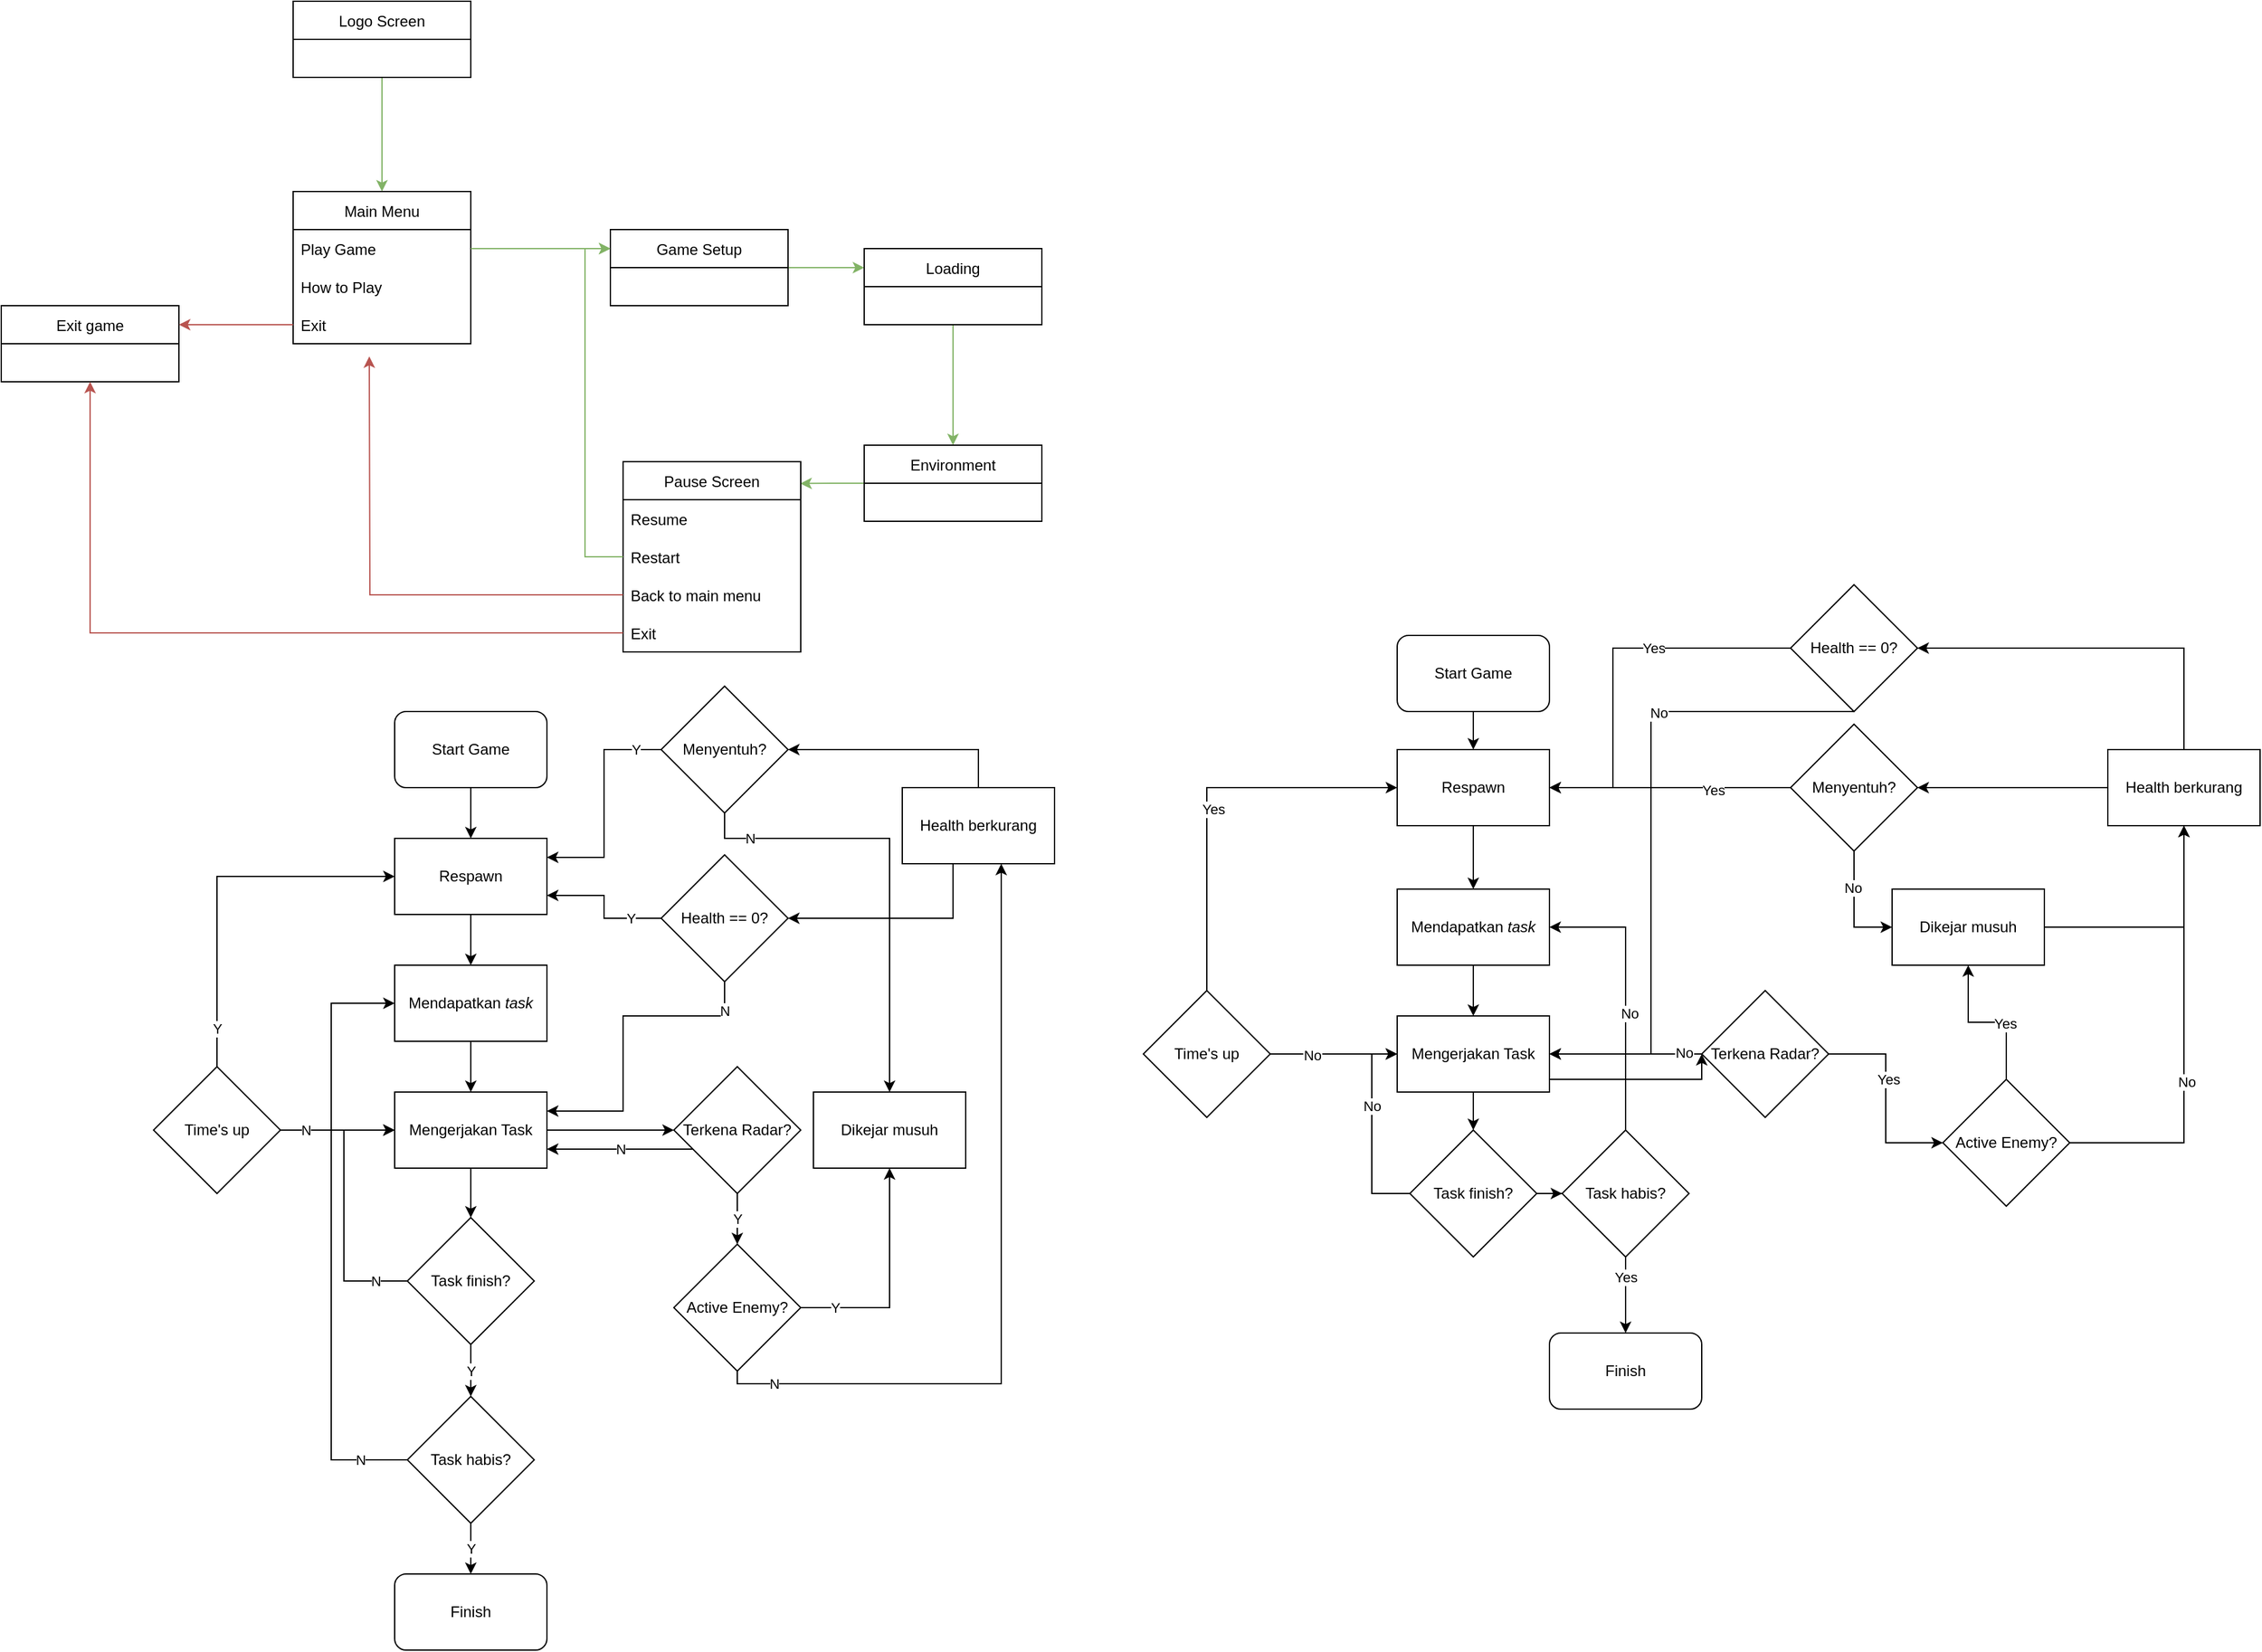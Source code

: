<mxfile version="20.2.7" type="device"><diagram id="1WqEkN2X0EauxIYjMKih" name="Page-1"><mxGraphModel dx="2433" dy="643" grid="1" gridSize="10" guides="1" tooltips="1" connect="1" arrows="1" fold="1" page="1" pageScale="1" pageWidth="850" pageHeight="1100" math="0" shadow="0"><root><mxCell id="0"/><mxCell id="1" parent="0"/><mxCell id="5Wp8ayxPPfGRR2nNoHC0-17" style="edgeStyle=orthogonalEdgeStyle;rounded=0;orthogonalLoop=1;jettySize=auto;html=1;entryX=0.5;entryY=0;entryDx=0;entryDy=0;fillColor=#d5e8d4;strokeColor=#82b366;" parent="1" source="EbuLcJ5vaQVUIiqfd3_A-2" target="EbuLcJ5vaQVUIiqfd3_A-6" edge="1"><mxGeometry relative="1" as="geometry"/></mxCell><mxCell id="EbuLcJ5vaQVUIiqfd3_A-2" value="Logo Screen" style="swimlane;fontStyle=0;childLayout=stackLayout;horizontal=1;startSize=30;horizontalStack=0;resizeParent=1;resizeParentMax=0;resizeLast=0;collapsible=1;marginBottom=0;" parent="1" vertex="1"><mxGeometry x="140" y="40" width="140" height="60" as="geometry"/></mxCell><mxCell id="EbuLcJ5vaQVUIiqfd3_A-6" value="Main Menu" style="swimlane;fontStyle=0;childLayout=stackLayout;horizontal=1;startSize=30;horizontalStack=0;resizeParent=1;resizeParentMax=0;resizeLast=0;collapsible=1;marginBottom=0;" parent="1" vertex="1"><mxGeometry x="140" y="190" width="140" height="120" as="geometry"/></mxCell><mxCell id="EbuLcJ5vaQVUIiqfd3_A-7" value="Play Game" style="text;strokeColor=none;fillColor=none;align=left;verticalAlign=middle;spacingLeft=4;spacingRight=4;overflow=hidden;points=[[0,0.5],[1,0.5]];portConstraint=eastwest;rotatable=0;" parent="EbuLcJ5vaQVUIiqfd3_A-6" vertex="1"><mxGeometry y="30" width="140" height="30" as="geometry"/></mxCell><mxCell id="5Wp8ayxPPfGRR2nNoHC0-2" value="How to Play" style="text;strokeColor=none;fillColor=none;align=left;verticalAlign=middle;spacingLeft=4;spacingRight=4;overflow=hidden;points=[[0,0.5],[1,0.5]];portConstraint=eastwest;rotatable=0;" parent="EbuLcJ5vaQVUIiqfd3_A-6" vertex="1"><mxGeometry y="60" width="140" height="30" as="geometry"/></mxCell><mxCell id="5Wp8ayxPPfGRR2nNoHC0-4" value="Exit" style="text;strokeColor=none;fillColor=none;align=left;verticalAlign=middle;spacingLeft=4;spacingRight=4;overflow=hidden;points=[[0,0.5],[1,0.5]];portConstraint=eastwest;rotatable=0;" parent="EbuLcJ5vaQVUIiqfd3_A-6" vertex="1"><mxGeometry y="90" width="140" height="30" as="geometry"/></mxCell><mxCell id="5Wp8ayxPPfGRR2nNoHC0-19" style="edgeStyle=orthogonalEdgeStyle;rounded=0;orthogonalLoop=1;jettySize=auto;html=1;entryX=0;entryY=0.25;entryDx=0;entryDy=0;fillColor=#d5e8d4;strokeColor=#82b366;" parent="1" source="EbuLcJ5vaQVUIiqfd3_A-10" target="EbuLcJ5vaQVUIiqfd3_A-12" edge="1"><mxGeometry relative="1" as="geometry"/></mxCell><mxCell id="EbuLcJ5vaQVUIiqfd3_A-10" value="Game Setup" style="swimlane;fontStyle=0;childLayout=stackLayout;horizontal=1;startSize=30;horizontalStack=0;resizeParent=1;resizeParentMax=0;resizeLast=0;collapsible=1;marginBottom=0;" parent="1" vertex="1"><mxGeometry x="390" y="220" width="140" height="60" as="geometry"/></mxCell><mxCell id="5Wp8ayxPPfGRR2nNoHC0-20" style="edgeStyle=orthogonalEdgeStyle;rounded=0;orthogonalLoop=1;jettySize=auto;html=1;entryX=0.5;entryY=0;entryDx=0;entryDy=0;fillColor=#d5e8d4;strokeColor=#82b366;" parent="1" source="EbuLcJ5vaQVUIiqfd3_A-12" target="5Wp8ayxPPfGRR2nNoHC0-10" edge="1"><mxGeometry relative="1" as="geometry"/></mxCell><mxCell id="EbuLcJ5vaQVUIiqfd3_A-12" value="Loading" style="swimlane;fontStyle=0;childLayout=stackLayout;horizontal=1;startSize=30;horizontalStack=0;resizeParent=1;resizeParentMax=0;resizeLast=0;collapsible=1;marginBottom=0;" parent="1" vertex="1"><mxGeometry x="590" y="235" width="140" height="60" as="geometry"/></mxCell><mxCell id="5Wp8ayxPPfGRR2nNoHC0-26" style="edgeStyle=orthogonalEdgeStyle;rounded=0;orthogonalLoop=1;jettySize=auto;html=1;entryX=0.998;entryY=0.115;entryDx=0;entryDy=0;entryPerimeter=0;fillColor=#d5e8d4;strokeColor=#82b366;" parent="1" source="5Wp8ayxPPfGRR2nNoHC0-10" target="5Wp8ayxPPfGRR2nNoHC0-21" edge="1"><mxGeometry relative="1" as="geometry"/></mxCell><mxCell id="5Wp8ayxPPfGRR2nNoHC0-10" value="Environment" style="swimlane;fontStyle=0;childLayout=stackLayout;horizontal=1;startSize=30;horizontalStack=0;resizeParent=1;resizeParentMax=0;resizeLast=0;collapsible=1;marginBottom=0;" parent="1" vertex="1"><mxGeometry x="590" y="390" width="140" height="60" as="geometry"/></mxCell><mxCell id="5Wp8ayxPPfGRR2nNoHC0-14" value="Exit game" style="swimlane;fontStyle=0;childLayout=stackLayout;horizontal=1;startSize=30;horizontalStack=0;resizeParent=1;resizeParentMax=0;resizeLast=0;collapsible=1;marginBottom=0;" parent="1" vertex="1"><mxGeometry x="-90" y="280" width="140" height="60" as="geometry"/></mxCell><mxCell id="5Wp8ayxPPfGRR2nNoHC0-16" style="edgeStyle=orthogonalEdgeStyle;rounded=0;orthogonalLoop=1;jettySize=auto;html=1;entryX=1;entryY=0.25;entryDx=0;entryDy=0;fillColor=#f8cecc;strokeColor=#b85450;" parent="1" source="5Wp8ayxPPfGRR2nNoHC0-4" target="5Wp8ayxPPfGRR2nNoHC0-14" edge="1"><mxGeometry relative="1" as="geometry"/></mxCell><mxCell id="5Wp8ayxPPfGRR2nNoHC0-18" style="edgeStyle=orthogonalEdgeStyle;rounded=0;orthogonalLoop=1;jettySize=auto;html=1;exitX=1;exitY=0.5;exitDx=0;exitDy=0;entryX=0;entryY=0.25;entryDx=0;entryDy=0;fillColor=#d5e8d4;strokeColor=#82b366;" parent="1" source="EbuLcJ5vaQVUIiqfd3_A-7" target="EbuLcJ5vaQVUIiqfd3_A-10" edge="1"><mxGeometry relative="1" as="geometry"/></mxCell><mxCell id="5Wp8ayxPPfGRR2nNoHC0-21" value="Pause Screen" style="swimlane;fontStyle=0;childLayout=stackLayout;horizontal=1;startSize=30;horizontalStack=0;resizeParent=1;resizeParentMax=0;resizeLast=0;collapsible=1;marginBottom=0;" parent="1" vertex="1"><mxGeometry x="400" y="403" width="140" height="150" as="geometry"/></mxCell><mxCell id="5Wp8ayxPPfGRR2nNoHC0-22" value="Resume" style="text;strokeColor=none;fillColor=none;align=left;verticalAlign=middle;spacingLeft=4;spacingRight=4;overflow=hidden;points=[[0,0.5],[1,0.5]];portConstraint=eastwest;rotatable=0;" parent="5Wp8ayxPPfGRR2nNoHC0-21" vertex="1"><mxGeometry y="30" width="140" height="30" as="geometry"/></mxCell><mxCell id="5Wp8ayxPPfGRR2nNoHC0-23" value="Restart" style="text;strokeColor=none;fillColor=none;align=left;verticalAlign=middle;spacingLeft=4;spacingRight=4;overflow=hidden;points=[[0,0.5],[1,0.5]];portConstraint=eastwest;rotatable=0;" parent="5Wp8ayxPPfGRR2nNoHC0-21" vertex="1"><mxGeometry y="60" width="140" height="30" as="geometry"/></mxCell><mxCell id="5Wp8ayxPPfGRR2nNoHC0-25" value="Back to main menu" style="text;strokeColor=none;fillColor=none;align=left;verticalAlign=middle;spacingLeft=4;spacingRight=4;overflow=hidden;points=[[0,0.5],[1,0.5]];portConstraint=eastwest;rotatable=0;" parent="5Wp8ayxPPfGRR2nNoHC0-21" vertex="1"><mxGeometry y="90" width="140" height="30" as="geometry"/></mxCell><mxCell id="5Wp8ayxPPfGRR2nNoHC0-24" value="Exit" style="text;strokeColor=none;fillColor=none;align=left;verticalAlign=middle;spacingLeft=4;spacingRight=4;overflow=hidden;points=[[0,0.5],[1,0.5]];portConstraint=eastwest;rotatable=0;" parent="5Wp8ayxPPfGRR2nNoHC0-21" vertex="1"><mxGeometry y="120" width="140" height="30" as="geometry"/></mxCell><mxCell id="5Wp8ayxPPfGRR2nNoHC0-27" style="edgeStyle=orthogonalEdgeStyle;rounded=0;orthogonalLoop=1;jettySize=auto;html=1;fillColor=#f8cecc;strokeColor=#b85450;" parent="1" source="5Wp8ayxPPfGRR2nNoHC0-25" edge="1"><mxGeometry relative="1" as="geometry"><mxPoint x="200" y="320" as="targetPoint"/></mxGeometry></mxCell><mxCell id="5Wp8ayxPPfGRR2nNoHC0-28" style="edgeStyle=orthogonalEdgeStyle;rounded=0;orthogonalLoop=1;jettySize=auto;html=1;entryX=0;entryY=0.25;entryDx=0;entryDy=0;fillColor=#d5e8d4;strokeColor=#82b366;" parent="1" source="5Wp8ayxPPfGRR2nNoHC0-23" target="EbuLcJ5vaQVUIiqfd3_A-10" edge="1"><mxGeometry relative="1" as="geometry"/></mxCell><mxCell id="5Wp8ayxPPfGRR2nNoHC0-29" style="edgeStyle=orthogonalEdgeStyle;rounded=0;orthogonalLoop=1;jettySize=auto;html=1;entryX=0.5;entryY=1;entryDx=0;entryDy=0;fillColor=#f8cecc;strokeColor=#b85450;" parent="1" source="5Wp8ayxPPfGRR2nNoHC0-24" target="5Wp8ayxPPfGRR2nNoHC0-14" edge="1"><mxGeometry relative="1" as="geometry"/></mxCell><mxCell id="5Wp8ayxPPfGRR2nNoHC0-47" style="edgeStyle=orthogonalEdgeStyle;rounded=0;orthogonalLoop=1;jettySize=auto;html=1;entryX=0;entryY=0.5;entryDx=0;entryDy=0;" parent="1" source="5Wp8ayxPPfGRR2nNoHC0-30" target="5Wp8ayxPPfGRR2nNoHC0-44" edge="1"><mxGeometry relative="1" as="geometry"><mxPoint x="980" y="880" as="targetPoint"/><Array as="points"><mxPoint x="990" y="980"/><mxPoint x="990" y="870"/></Array></mxGeometry></mxCell><mxCell id="5Wp8ayxPPfGRR2nNoHC0-48" value="No" style="edgeLabel;html=1;align=center;verticalAlign=middle;resizable=0;points=[];" parent="5Wp8ayxPPfGRR2nNoHC0-47" vertex="1" connectable="0"><mxGeometry x="0.235" relative="1" as="geometry"><mxPoint as="offset"/></mxGeometry></mxCell><mxCell id="vPTZHvCu6GHwW4E-sTrk-7" style="edgeStyle=orthogonalEdgeStyle;rounded=0;orthogonalLoop=1;jettySize=auto;html=1;" parent="1" source="5Wp8ayxPPfGRR2nNoHC0-30" target="vPTZHvCu6GHwW4E-sTrk-2" edge="1"><mxGeometry relative="1" as="geometry"/></mxCell><mxCell id="5Wp8ayxPPfGRR2nNoHC0-30" value="Task finish?" style="rhombus;whiteSpace=wrap;html=1;" parent="1" vertex="1"><mxGeometry x="1020" y="930" width="100" height="100" as="geometry"/></mxCell><mxCell id="5Wp8ayxPPfGRR2nNoHC0-36" value="" style="edgeStyle=orthogonalEdgeStyle;rounded=0;orthogonalLoop=1;jettySize=auto;html=1;entryX=0.5;entryY=0;entryDx=0;entryDy=0;" parent="1" source="5Wp8ayxPPfGRR2nNoHC0-31" target="5Wp8ayxPPfGRR2nNoHC0-40" edge="1"><mxGeometry relative="1" as="geometry"/></mxCell><mxCell id="5Wp8ayxPPfGRR2nNoHC0-31" value="Start Game" style="rounded=1;whiteSpace=wrap;html=1;" parent="1" vertex="1"><mxGeometry x="1010" y="540" width="120" height="60" as="geometry"/></mxCell><mxCell id="5Wp8ayxPPfGRR2nNoHC0-42" style="edgeStyle=orthogonalEdgeStyle;rounded=0;orthogonalLoop=1;jettySize=auto;html=1;entryX=0;entryY=0.5;entryDx=0;entryDy=0;exitX=0.5;exitY=0;exitDx=0;exitDy=0;" parent="1" source="5Wp8ayxPPfGRR2nNoHC0-32" target="5Wp8ayxPPfGRR2nNoHC0-40" edge="1"><mxGeometry relative="1" as="geometry"/></mxCell><mxCell id="5Wp8ayxPPfGRR2nNoHC0-43" value="Yes" style="edgeLabel;html=1;align=center;verticalAlign=middle;resizable=0;points=[];" parent="5Wp8ayxPPfGRR2nNoHC0-42" vertex="1" connectable="0"><mxGeometry x="-0.071" y="-5" relative="1" as="geometry"><mxPoint y="1" as="offset"/></mxGeometry></mxCell><mxCell id="5Wp8ayxPPfGRR2nNoHC0-49" style="edgeStyle=orthogonalEdgeStyle;rounded=0;orthogonalLoop=1;jettySize=auto;html=1;entryX=0;entryY=0.5;entryDx=0;entryDy=0;" parent="1" source="5Wp8ayxPPfGRR2nNoHC0-32" target="5Wp8ayxPPfGRR2nNoHC0-44" edge="1"><mxGeometry relative="1" as="geometry"/></mxCell><mxCell id="5Wp8ayxPPfGRR2nNoHC0-50" value="No" style="edgeLabel;html=1;align=center;verticalAlign=middle;resizable=0;points=[];" parent="5Wp8ayxPPfGRR2nNoHC0-49" vertex="1" connectable="0"><mxGeometry x="-0.338" y="-1" relative="1" as="geometry"><mxPoint as="offset"/></mxGeometry></mxCell><mxCell id="5Wp8ayxPPfGRR2nNoHC0-32" value="Time's up" style="rhombus;whiteSpace=wrap;html=1;" parent="1" vertex="1"><mxGeometry x="810" y="820" width="100" height="100" as="geometry"/></mxCell><mxCell id="5Wp8ayxPPfGRR2nNoHC0-37" value="" style="edgeStyle=orthogonalEdgeStyle;rounded=0;orthogonalLoop=1;jettySize=auto;html=1;entryX=0.5;entryY=0;entryDx=0;entryDy=0;" parent="1" source="5Wp8ayxPPfGRR2nNoHC0-33" target="5Wp8ayxPPfGRR2nNoHC0-44" edge="1"><mxGeometry relative="1" as="geometry"/></mxCell><mxCell id="5Wp8ayxPPfGRR2nNoHC0-33" value="Mendapatkan &lt;i&gt;task&lt;/i&gt;" style="rounded=0;whiteSpace=wrap;html=1;" parent="1" vertex="1"><mxGeometry x="1010" y="740" width="120" height="60" as="geometry"/></mxCell><mxCell id="5Wp8ayxPPfGRR2nNoHC0-39" value="Finish" style="rounded=1;whiteSpace=wrap;html=1;" parent="1" vertex="1"><mxGeometry x="1130" y="1090" width="120" height="60" as="geometry"/></mxCell><mxCell id="5Wp8ayxPPfGRR2nNoHC0-41" value="" style="edgeStyle=orthogonalEdgeStyle;rounded=0;orthogonalLoop=1;jettySize=auto;html=1;" parent="1" source="5Wp8ayxPPfGRR2nNoHC0-40" target="5Wp8ayxPPfGRR2nNoHC0-33" edge="1"><mxGeometry relative="1" as="geometry"/></mxCell><mxCell id="5Wp8ayxPPfGRR2nNoHC0-40" value="Respawn" style="rounded=0;whiteSpace=wrap;html=1;" parent="1" vertex="1"><mxGeometry x="1010" y="630" width="120" height="60" as="geometry"/></mxCell><mxCell id="5Wp8ayxPPfGRR2nNoHC0-45" style="edgeStyle=orthogonalEdgeStyle;rounded=0;orthogonalLoop=1;jettySize=auto;html=1;entryX=0.5;entryY=0;entryDx=0;entryDy=0;" parent="1" source="5Wp8ayxPPfGRR2nNoHC0-44" target="5Wp8ayxPPfGRR2nNoHC0-30" edge="1"><mxGeometry relative="1" as="geometry"/></mxCell><mxCell id="5Wp8ayxPPfGRR2nNoHC0-61" style="edgeStyle=orthogonalEdgeStyle;rounded=0;orthogonalLoop=1;jettySize=auto;html=1;entryX=0;entryY=0.5;entryDx=0;entryDy=0;" parent="1" source="5Wp8ayxPPfGRR2nNoHC0-44" target="5Wp8ayxPPfGRR2nNoHC0-52" edge="1"><mxGeometry relative="1" as="geometry"><Array as="points"><mxPoint x="1250" y="890"/></Array></mxGeometry></mxCell><mxCell id="5Wp8ayxPPfGRR2nNoHC0-44" value="Mengerjakan Task" style="rounded=0;whiteSpace=wrap;html=1;" parent="1" vertex="1"><mxGeometry x="1010" y="840" width="120" height="60" as="geometry"/></mxCell><mxCell id="5Wp8ayxPPfGRR2nNoHC0-67" style="edgeStyle=orthogonalEdgeStyle;rounded=0;orthogonalLoop=1;jettySize=auto;html=1;entryX=0.5;entryY=1;entryDx=0;entryDy=0;" parent="1" source="5Wp8ayxPPfGRR2nNoHC0-51" target="5Wp8ayxPPfGRR2nNoHC0-57" edge="1"><mxGeometry relative="1" as="geometry"/></mxCell><mxCell id="5Wp8ayxPPfGRR2nNoHC0-51" value="Dikejar musuh" style="rounded=0;whiteSpace=wrap;html=1;" parent="1" vertex="1"><mxGeometry x="1400" y="740" width="120" height="60" as="geometry"/></mxCell><mxCell id="5Wp8ayxPPfGRR2nNoHC0-64" value="" style="edgeStyle=orthogonalEdgeStyle;rounded=0;orthogonalLoop=1;jettySize=auto;html=1;" parent="1" source="5Wp8ayxPPfGRR2nNoHC0-52" target="5Wp8ayxPPfGRR2nNoHC0-63" edge="1"><mxGeometry relative="1" as="geometry"/></mxCell><mxCell id="5Wp8ayxPPfGRR2nNoHC0-79" value="Yes" style="edgeLabel;html=1;align=center;verticalAlign=middle;resizable=0;points=[];" parent="5Wp8ayxPPfGRR2nNoHC0-64" vertex="1" connectable="0"><mxGeometry x="-0.187" y="2" relative="1" as="geometry"><mxPoint as="offset"/></mxGeometry></mxCell><mxCell id="5Wp8ayxPPfGRR2nNoHC0-80" style="edgeStyle=orthogonalEdgeStyle;rounded=0;orthogonalLoop=1;jettySize=auto;html=1;" parent="1" source="5Wp8ayxPPfGRR2nNoHC0-52" edge="1"><mxGeometry relative="1" as="geometry"><mxPoint x="1130" y="870" as="targetPoint"/></mxGeometry></mxCell><mxCell id="5Wp8ayxPPfGRR2nNoHC0-81" value="No" style="edgeLabel;html=1;align=center;verticalAlign=middle;resizable=0;points=[];" parent="5Wp8ayxPPfGRR2nNoHC0-80" vertex="1" connectable="0"><mxGeometry x="-0.756" y="-1" relative="1" as="geometry"><mxPoint as="offset"/></mxGeometry></mxCell><mxCell id="5Wp8ayxPPfGRR2nNoHC0-52" value="Terkena Radar?" style="rhombus;whiteSpace=wrap;html=1;" parent="1" vertex="1"><mxGeometry x="1250" y="820" width="100" height="100" as="geometry"/></mxCell><mxCell id="5Wp8ayxPPfGRR2nNoHC0-58" value="" style="edgeStyle=orthogonalEdgeStyle;rounded=0;orthogonalLoop=1;jettySize=auto;html=1;entryX=1;entryY=0.5;entryDx=0;entryDy=0;" parent="1" source="5Wp8ayxPPfGRR2nNoHC0-54" target="5Wp8ayxPPfGRR2nNoHC0-40" edge="1"><mxGeometry relative="1" as="geometry"/></mxCell><mxCell id="5Wp8ayxPPfGRR2nNoHC0-69" value="Yes" style="edgeLabel;html=1;align=center;verticalAlign=middle;resizable=0;points=[];" parent="5Wp8ayxPPfGRR2nNoHC0-58" vertex="1" connectable="0"><mxGeometry x="-0.351" y="2" relative="1" as="geometry"><mxPoint as="offset"/></mxGeometry></mxCell><mxCell id="5Wp8ayxPPfGRR2nNoHC0-73" style="edgeStyle=orthogonalEdgeStyle;rounded=0;orthogonalLoop=1;jettySize=auto;html=1;entryX=0;entryY=0.5;entryDx=0;entryDy=0;" parent="1" source="5Wp8ayxPPfGRR2nNoHC0-54" target="5Wp8ayxPPfGRR2nNoHC0-51" edge="1"><mxGeometry relative="1" as="geometry"/></mxCell><mxCell id="5Wp8ayxPPfGRR2nNoHC0-74" value="No" style="edgeLabel;html=1;align=center;verticalAlign=middle;resizable=0;points=[];" parent="5Wp8ayxPPfGRR2nNoHC0-73" vertex="1" connectable="0"><mxGeometry x="-0.356" y="-1" relative="1" as="geometry"><mxPoint as="offset"/></mxGeometry></mxCell><mxCell id="5Wp8ayxPPfGRR2nNoHC0-54" value="Menyentuh?" style="rhombus;whiteSpace=wrap;html=1;" parent="1" vertex="1"><mxGeometry x="1320" y="610" width="100" height="100" as="geometry"/></mxCell><mxCell id="5Wp8ayxPPfGRR2nNoHC0-60" value="" style="edgeStyle=orthogonalEdgeStyle;rounded=0;orthogonalLoop=1;jettySize=auto;html=1;" parent="1" source="5Wp8ayxPPfGRR2nNoHC0-57" target="5Wp8ayxPPfGRR2nNoHC0-59" edge="1"><mxGeometry relative="1" as="geometry"><Array as="points"><mxPoint x="1630" y="550"/></Array></mxGeometry></mxCell><mxCell id="5Wp8ayxPPfGRR2nNoHC0-68" style="edgeStyle=orthogonalEdgeStyle;rounded=0;orthogonalLoop=1;jettySize=auto;html=1;exitX=0;exitY=0.5;exitDx=0;exitDy=0;entryX=1;entryY=0.5;entryDx=0;entryDy=0;" parent="1" source="5Wp8ayxPPfGRR2nNoHC0-57" target="5Wp8ayxPPfGRR2nNoHC0-54" edge="1"><mxGeometry relative="1" as="geometry"/></mxCell><mxCell id="5Wp8ayxPPfGRR2nNoHC0-57" value="Health berkurang" style="rounded=0;whiteSpace=wrap;html=1;" parent="1" vertex="1"><mxGeometry x="1570" y="630" width="120" height="60" as="geometry"/></mxCell><mxCell id="5Wp8ayxPPfGRR2nNoHC0-71" style="edgeStyle=orthogonalEdgeStyle;rounded=0;orthogonalLoop=1;jettySize=auto;html=1;" parent="1" source="5Wp8ayxPPfGRR2nNoHC0-59" target="5Wp8ayxPPfGRR2nNoHC0-40" edge="1"><mxGeometry relative="1" as="geometry"><Array as="points"><mxPoint x="1180" y="550"/><mxPoint x="1180" y="660"/></Array></mxGeometry></mxCell><mxCell id="5Wp8ayxPPfGRR2nNoHC0-76" value="Yes" style="edgeLabel;html=1;align=center;verticalAlign=middle;resizable=0;points=[];" parent="5Wp8ayxPPfGRR2nNoHC0-71" vertex="1" connectable="0"><mxGeometry x="-0.278" relative="1" as="geometry"><mxPoint as="offset"/></mxGeometry></mxCell><mxCell id="5Wp8ayxPPfGRR2nNoHC0-77" style="edgeStyle=orthogonalEdgeStyle;rounded=0;orthogonalLoop=1;jettySize=auto;html=1;entryX=1;entryY=0.5;entryDx=0;entryDy=0;exitX=0.5;exitY=1;exitDx=0;exitDy=0;" parent="1" source="5Wp8ayxPPfGRR2nNoHC0-59" target="5Wp8ayxPPfGRR2nNoHC0-44" edge="1"><mxGeometry relative="1" as="geometry"><Array as="points"><mxPoint x="1210" y="600"/><mxPoint x="1210" y="870"/></Array></mxGeometry></mxCell><mxCell id="5Wp8ayxPPfGRR2nNoHC0-78" value="No" style="edgeLabel;html=1;align=center;verticalAlign=middle;resizable=0;points=[];" parent="5Wp8ayxPPfGRR2nNoHC0-77" vertex="1" connectable="0"><mxGeometry x="-0.394" y="1" relative="1" as="geometry"><mxPoint as="offset"/></mxGeometry></mxCell><mxCell id="5Wp8ayxPPfGRR2nNoHC0-59" value="Health == 0?" style="rhombus;whiteSpace=wrap;html=1;" parent="1" vertex="1"><mxGeometry x="1320" y="500" width="100" height="100" as="geometry"/></mxCell><mxCell id="5Wp8ayxPPfGRR2nNoHC0-66" value="" style="edgeStyle=orthogonalEdgeStyle;rounded=0;orthogonalLoop=1;jettySize=auto;html=1;" parent="1" source="5Wp8ayxPPfGRR2nNoHC0-63" target="5Wp8ayxPPfGRR2nNoHC0-51" edge="1"><mxGeometry relative="1" as="geometry"/></mxCell><mxCell id="5Wp8ayxPPfGRR2nNoHC0-72" value="Yes" style="edgeLabel;html=1;align=center;verticalAlign=middle;resizable=0;points=[];" parent="5Wp8ayxPPfGRR2nNoHC0-66" vertex="1" connectable="0"><mxGeometry x="-0.269" y="1" relative="1" as="geometry"><mxPoint as="offset"/></mxGeometry></mxCell><mxCell id="5Wp8ayxPPfGRR2nNoHC0-70" style="edgeStyle=orthogonalEdgeStyle;rounded=0;orthogonalLoop=1;jettySize=auto;html=1;" parent="1" source="5Wp8ayxPPfGRR2nNoHC0-63" target="5Wp8ayxPPfGRR2nNoHC0-57" edge="1"><mxGeometry relative="1" as="geometry"/></mxCell><mxCell id="5Wp8ayxPPfGRR2nNoHC0-82" value="No" style="edgeLabel;html=1;align=center;verticalAlign=middle;resizable=0;points=[];" parent="5Wp8ayxPPfGRR2nNoHC0-70" vertex="1" connectable="0"><mxGeometry x="-0.187" y="-2" relative="1" as="geometry"><mxPoint as="offset"/></mxGeometry></mxCell><mxCell id="5Wp8ayxPPfGRR2nNoHC0-63" value="Active Enemy?" style="rhombus;whiteSpace=wrap;html=1;" parent="1" vertex="1"><mxGeometry x="1440" y="890" width="100" height="100" as="geometry"/></mxCell><mxCell id="vPTZHvCu6GHwW4E-sTrk-3" style="edgeStyle=orthogonalEdgeStyle;rounded=0;orthogonalLoop=1;jettySize=auto;html=1;exitX=0.5;exitY=1;exitDx=0;exitDy=0;" parent="1" source="vPTZHvCu6GHwW4E-sTrk-2" target="5Wp8ayxPPfGRR2nNoHC0-39" edge="1"><mxGeometry relative="1" as="geometry"/></mxCell><mxCell id="vPTZHvCu6GHwW4E-sTrk-4" value="Yes" style="edgeLabel;html=1;align=center;verticalAlign=middle;resizable=0;points=[];" parent="vPTZHvCu6GHwW4E-sTrk-3" vertex="1" connectable="0"><mxGeometry x="-0.473" relative="1" as="geometry"><mxPoint as="offset"/></mxGeometry></mxCell><mxCell id="vPTZHvCu6GHwW4E-sTrk-5" style="edgeStyle=orthogonalEdgeStyle;rounded=0;orthogonalLoop=1;jettySize=auto;html=1;exitX=0.5;exitY=0;exitDx=0;exitDy=0;entryX=1;entryY=0.5;entryDx=0;entryDy=0;" parent="1" source="vPTZHvCu6GHwW4E-sTrk-2" target="5Wp8ayxPPfGRR2nNoHC0-33" edge="1"><mxGeometry relative="1" as="geometry"/></mxCell><mxCell id="vPTZHvCu6GHwW4E-sTrk-6" value="No" style="edgeLabel;html=1;align=center;verticalAlign=middle;resizable=0;points=[];" parent="vPTZHvCu6GHwW4E-sTrk-5" vertex="1" connectable="0"><mxGeometry x="-0.161" y="-3" relative="1" as="geometry"><mxPoint as="offset"/></mxGeometry></mxCell><mxCell id="vPTZHvCu6GHwW4E-sTrk-2" value="Task habis?" style="rhombus;whiteSpace=wrap;html=1;" parent="1" vertex="1"><mxGeometry x="1140" y="930" width="100" height="100" as="geometry"/></mxCell><mxCell id="jD_4f38jOpEHGFmRkMBA-14" value="" style="edgeStyle=orthogonalEdgeStyle;rounded=0;orthogonalLoop=1;jettySize=auto;html=1;strokeColor=#000000;" edge="1" parent="1" source="jD_4f38jOpEHGFmRkMBA-10" target="jD_4f38jOpEHGFmRkMBA-11"><mxGeometry relative="1" as="geometry"/></mxCell><mxCell id="jD_4f38jOpEHGFmRkMBA-10" value="Start Game" style="rounded=1;whiteSpace=wrap;html=1;strokeColor=#000000;" vertex="1" parent="1"><mxGeometry x="220" y="600" width="120" height="60" as="geometry"/></mxCell><mxCell id="jD_4f38jOpEHGFmRkMBA-15" value="" style="edgeStyle=orthogonalEdgeStyle;rounded=0;orthogonalLoop=1;jettySize=auto;html=1;strokeColor=#000000;" edge="1" parent="1" source="jD_4f38jOpEHGFmRkMBA-11" target="jD_4f38jOpEHGFmRkMBA-12"><mxGeometry relative="1" as="geometry"/></mxCell><mxCell id="jD_4f38jOpEHGFmRkMBA-11" value="Respawn" style="rounded=0;whiteSpace=wrap;html=1;strokeColor=#000000;" vertex="1" parent="1"><mxGeometry x="220" y="700" width="120" height="60" as="geometry"/></mxCell><mxCell id="jD_4f38jOpEHGFmRkMBA-16" value="" style="edgeStyle=orthogonalEdgeStyle;rounded=0;orthogonalLoop=1;jettySize=auto;html=1;strokeColor=#000000;" edge="1" parent="1" source="jD_4f38jOpEHGFmRkMBA-12" target="jD_4f38jOpEHGFmRkMBA-13"><mxGeometry relative="1" as="geometry"/></mxCell><mxCell id="jD_4f38jOpEHGFmRkMBA-12" value="Mendapatkan &lt;i&gt;task&lt;/i&gt;" style="rounded=0;whiteSpace=wrap;html=1;strokeColor=#000000;" vertex="1" parent="1"><mxGeometry x="220" y="800" width="120" height="60" as="geometry"/></mxCell><mxCell id="jD_4f38jOpEHGFmRkMBA-18" value="" style="edgeStyle=orthogonalEdgeStyle;rounded=0;orthogonalLoop=1;jettySize=auto;html=1;strokeColor=#000000;" edge="1" parent="1" source="jD_4f38jOpEHGFmRkMBA-13" target="jD_4f38jOpEHGFmRkMBA-17"><mxGeometry relative="1" as="geometry"/></mxCell><mxCell id="jD_4f38jOpEHGFmRkMBA-35" style="edgeStyle=orthogonalEdgeStyle;rounded=0;orthogonalLoop=1;jettySize=auto;html=1;strokeColor=#000000;entryX=0;entryY=0.5;entryDx=0;entryDy=0;exitX=1;exitY=0.5;exitDx=0;exitDy=0;" edge="1" parent="1" source="jD_4f38jOpEHGFmRkMBA-13" target="jD_4f38jOpEHGFmRkMBA-28"><mxGeometry relative="1" as="geometry"><Array as="points"><mxPoint x="360" y="930"/><mxPoint x="360" y="930"/></Array></mxGeometry></mxCell><mxCell id="jD_4f38jOpEHGFmRkMBA-13" value="Mengerjakan Task" style="rounded=0;whiteSpace=wrap;html=1;strokeColor=#000000;" vertex="1" parent="1"><mxGeometry x="220" y="900" width="120" height="60" as="geometry"/></mxCell><mxCell id="jD_4f38jOpEHGFmRkMBA-20" value="Y" style="edgeStyle=orthogonalEdgeStyle;rounded=0;orthogonalLoop=1;jettySize=auto;html=1;strokeColor=#000000;" edge="1" parent="1" source="jD_4f38jOpEHGFmRkMBA-17" target="jD_4f38jOpEHGFmRkMBA-19"><mxGeometry relative="1" as="geometry"/></mxCell><mxCell id="jD_4f38jOpEHGFmRkMBA-26" value="N" style="edgeStyle=orthogonalEdgeStyle;rounded=0;orthogonalLoop=1;jettySize=auto;html=1;entryX=0;entryY=0.5;entryDx=0;entryDy=0;strokeColor=#000000;exitX=0;exitY=0.5;exitDx=0;exitDy=0;" edge="1" parent="1" source="jD_4f38jOpEHGFmRkMBA-17" target="jD_4f38jOpEHGFmRkMBA-13"><mxGeometry x="-0.76" relative="1" as="geometry"><Array as="points"><mxPoint x="180" y="1049"/><mxPoint x="180" y="930"/></Array><mxPoint as="offset"/></mxGeometry></mxCell><mxCell id="jD_4f38jOpEHGFmRkMBA-17" value="Task finish?" style="rhombus;whiteSpace=wrap;html=1;strokeColor=#000000;" vertex="1" parent="1"><mxGeometry x="230" y="999" width="100" height="100" as="geometry"/></mxCell><mxCell id="jD_4f38jOpEHGFmRkMBA-22" value="Y" style="edgeStyle=orthogonalEdgeStyle;rounded=0;orthogonalLoop=1;jettySize=auto;html=1;strokeColor=#000000;" edge="1" parent="1" source="jD_4f38jOpEHGFmRkMBA-19" target="jD_4f38jOpEHGFmRkMBA-21"><mxGeometry relative="1" as="geometry"/></mxCell><mxCell id="jD_4f38jOpEHGFmRkMBA-27" value="N" style="edgeStyle=orthogonalEdgeStyle;rounded=0;orthogonalLoop=1;jettySize=auto;html=1;entryX=0;entryY=0.5;entryDx=0;entryDy=0;strokeColor=#000000;exitX=0;exitY=0.5;exitDx=0;exitDy=0;" edge="1" parent="1" source="jD_4f38jOpEHGFmRkMBA-19" target="jD_4f38jOpEHGFmRkMBA-12"><mxGeometry x="-0.843" relative="1" as="geometry"><Array as="points"><mxPoint x="170" y="1190"/><mxPoint x="170" y="830"/></Array><mxPoint as="offset"/></mxGeometry></mxCell><mxCell id="jD_4f38jOpEHGFmRkMBA-19" value="Task habis?" style="rhombus;whiteSpace=wrap;html=1;strokeColor=#000000;" vertex="1" parent="1"><mxGeometry x="230" y="1140" width="100" height="100" as="geometry"/></mxCell><mxCell id="jD_4f38jOpEHGFmRkMBA-21" value="Finish" style="rounded=1;whiteSpace=wrap;html=1;strokeColor=#000000;" vertex="1" parent="1"><mxGeometry x="220" y="1280" width="120" height="60" as="geometry"/></mxCell><mxCell id="jD_4f38jOpEHGFmRkMBA-24" value="N" style="edgeStyle=orthogonalEdgeStyle;rounded=0;orthogonalLoop=1;jettySize=auto;html=1;strokeColor=#000000;" edge="1" parent="1" source="jD_4f38jOpEHGFmRkMBA-23" target="jD_4f38jOpEHGFmRkMBA-13"><mxGeometry x="-0.556" relative="1" as="geometry"><mxPoint as="offset"/></mxGeometry></mxCell><mxCell id="jD_4f38jOpEHGFmRkMBA-25" value="Y" style="edgeStyle=orthogonalEdgeStyle;rounded=0;orthogonalLoop=1;jettySize=auto;html=1;entryX=0;entryY=0.5;entryDx=0;entryDy=0;strokeColor=#000000;" edge="1" parent="1" source="jD_4f38jOpEHGFmRkMBA-23" target="jD_4f38jOpEHGFmRkMBA-11"><mxGeometry x="-0.793" relative="1" as="geometry"><Array as="points"><mxPoint x="80" y="730"/></Array><mxPoint as="offset"/></mxGeometry></mxCell><mxCell id="jD_4f38jOpEHGFmRkMBA-23" value="Time's up" style="rhombus;whiteSpace=wrap;html=1;strokeColor=#000000;" vertex="1" parent="1"><mxGeometry x="30" y="880" width="100" height="100" as="geometry"/></mxCell><mxCell id="jD_4f38jOpEHGFmRkMBA-38" value="Y" style="edgeStyle=orthogonalEdgeStyle;rounded=0;orthogonalLoop=1;jettySize=auto;html=1;strokeColor=#000000;" edge="1" parent="1" source="jD_4f38jOpEHGFmRkMBA-28" target="jD_4f38jOpEHGFmRkMBA-37"><mxGeometry relative="1" as="geometry"/></mxCell><mxCell id="jD_4f38jOpEHGFmRkMBA-39" value="N" style="edgeStyle=orthogonalEdgeStyle;rounded=0;orthogonalLoop=1;jettySize=auto;html=1;entryX=1;entryY=0.75;entryDx=0;entryDy=0;strokeColor=#000000;" edge="1" parent="1" source="jD_4f38jOpEHGFmRkMBA-28" target="jD_4f38jOpEHGFmRkMBA-13"><mxGeometry relative="1" as="geometry"><Array as="points"><mxPoint x="420" y="945"/><mxPoint x="420" y="945"/></Array></mxGeometry></mxCell><mxCell id="jD_4f38jOpEHGFmRkMBA-28" value="Terkena Radar?" style="rhombus;whiteSpace=wrap;html=1;strokeColor=#000000;" vertex="1" parent="1"><mxGeometry x="440" y="880" width="100" height="100" as="geometry"/></mxCell><mxCell id="jD_4f38jOpEHGFmRkMBA-55" value="Y" style="edgeStyle=orthogonalEdgeStyle;rounded=0;orthogonalLoop=1;jettySize=auto;html=1;strokeColor=#000000;entryX=0.5;entryY=1;entryDx=0;entryDy=0;" edge="1" parent="1" source="jD_4f38jOpEHGFmRkMBA-37" target="jD_4f38jOpEHGFmRkMBA-54"><mxGeometry x="-0.714" relative="1" as="geometry"><mxPoint x="650" y="990" as="targetPoint"/><mxPoint x="1" as="offset"/></mxGeometry></mxCell><mxCell id="jD_4f38jOpEHGFmRkMBA-56" value="N" style="edgeStyle=orthogonalEdgeStyle;rounded=0;orthogonalLoop=1;jettySize=auto;html=1;strokeColor=#000000;exitX=0.5;exitY=1;exitDx=0;exitDy=0;entryX=0.75;entryY=1;entryDx=0;entryDy=0;" edge="1" parent="1" source="jD_4f38jOpEHGFmRkMBA-37"><mxGeometry x="-0.873" relative="1" as="geometry"><mxPoint x="478" y="1120" as="sourcePoint"/><mxPoint x="698" y="720" as="targetPoint"/><Array as="points"><mxPoint x="490" y="1130"/><mxPoint x="698" y="1130"/></Array><mxPoint x="-1" as="offset"/></mxGeometry></mxCell><mxCell id="jD_4f38jOpEHGFmRkMBA-37" value="Active Enemy?" style="rhombus;whiteSpace=wrap;html=1;strokeColor=#000000;" vertex="1" parent="1"><mxGeometry x="440" y="1020" width="100" height="100" as="geometry"/></mxCell><mxCell id="jD_4f38jOpEHGFmRkMBA-57" value="Y" style="edgeStyle=orthogonalEdgeStyle;rounded=0;orthogonalLoop=1;jettySize=auto;html=1;entryX=1;entryY=0.75;entryDx=0;entryDy=0;strokeColor=#000000;" edge="1" parent="1" source="jD_4f38jOpEHGFmRkMBA-40" target="jD_4f38jOpEHGFmRkMBA-11"><mxGeometry x="-0.556" relative="1" as="geometry"><mxPoint as="offset"/></mxGeometry></mxCell><mxCell id="jD_4f38jOpEHGFmRkMBA-59" value="N" style="edgeStyle=orthogonalEdgeStyle;rounded=0;orthogonalLoop=1;jettySize=auto;html=1;entryX=1;entryY=0.25;entryDx=0;entryDy=0;strokeColor=#000000;" edge="1" parent="1" source="jD_4f38jOpEHGFmRkMBA-40" target="jD_4f38jOpEHGFmRkMBA-13"><mxGeometry x="-0.808" relative="1" as="geometry"><Array as="points"><mxPoint x="480" y="840"/><mxPoint x="400" y="840"/><mxPoint x="400" y="915"/></Array><mxPoint as="offset"/></mxGeometry></mxCell><mxCell id="jD_4f38jOpEHGFmRkMBA-40" value="Health == 0?" style="rhombus;whiteSpace=wrap;html=1;strokeColor=#000000;" vertex="1" parent="1"><mxGeometry x="430" y="713" width="100" height="100" as="geometry"/></mxCell><mxCell id="jD_4f38jOpEHGFmRkMBA-58" value="Y" style="edgeStyle=orthogonalEdgeStyle;rounded=0;orthogonalLoop=1;jettySize=auto;html=1;entryX=1;entryY=0.25;entryDx=0;entryDy=0;strokeColor=#000000;" edge="1" parent="1" source="jD_4f38jOpEHGFmRkMBA-41" target="jD_4f38jOpEHGFmRkMBA-11"><mxGeometry x="-0.771" relative="1" as="geometry"><mxPoint as="offset"/></mxGeometry></mxCell><mxCell id="jD_4f38jOpEHGFmRkMBA-60" value="N" style="edgeStyle=orthogonalEdgeStyle;rounded=0;orthogonalLoop=1;jettySize=auto;html=1;entryX=0.5;entryY=0;entryDx=0;entryDy=0;strokeColor=#000000;" edge="1" parent="1" source="jD_4f38jOpEHGFmRkMBA-41" target="jD_4f38jOpEHGFmRkMBA-54"><mxGeometry x="-0.771" relative="1" as="geometry"><Array as="points"><mxPoint x="480" y="700"/><mxPoint x="610" y="700"/></Array><mxPoint as="offset"/></mxGeometry></mxCell><mxCell id="jD_4f38jOpEHGFmRkMBA-41" value="Menyentuh?" style="rhombus;whiteSpace=wrap;html=1;" vertex="1" parent="1"><mxGeometry x="430" y="580" width="100" height="100" as="geometry"/></mxCell><mxCell id="jD_4f38jOpEHGFmRkMBA-61" style="edgeStyle=orthogonalEdgeStyle;rounded=0;orthogonalLoop=1;jettySize=auto;html=1;entryX=1;entryY=0.5;entryDx=0;entryDy=0;strokeColor=#000000;" edge="1" parent="1" target="jD_4f38jOpEHGFmRkMBA-40"><mxGeometry relative="1" as="geometry"><mxPoint x="660" y="715" as="sourcePoint"/><mxPoint x="530" y="753.0" as="targetPoint"/><Array as="points"><mxPoint x="660" y="763"/></Array></mxGeometry></mxCell><mxCell id="jD_4f38jOpEHGFmRkMBA-62" style="edgeStyle=orthogonalEdgeStyle;rounded=0;orthogonalLoop=1;jettySize=auto;html=1;entryX=1;entryY=0.5;entryDx=0;entryDy=0;strokeColor=#000000;" edge="1" parent="1" source="jD_4f38jOpEHGFmRkMBA-44" target="jD_4f38jOpEHGFmRkMBA-41"><mxGeometry relative="1" as="geometry"><Array as="points"><mxPoint x="680" y="630"/></Array></mxGeometry></mxCell><mxCell id="jD_4f38jOpEHGFmRkMBA-44" value="Health berkurang" style="rounded=0;whiteSpace=wrap;html=1;strokeColor=#000000;" vertex="1" parent="1"><mxGeometry x="620" y="660" width="120" height="60" as="geometry"/></mxCell><mxCell id="jD_4f38jOpEHGFmRkMBA-54" value="Dikejar musuh" style="rounded=0;whiteSpace=wrap;html=1;strokeColor=#000000;" vertex="1" parent="1"><mxGeometry x="550" y="900" width="120" height="60" as="geometry"/></mxCell></root></mxGraphModel></diagram></mxfile>